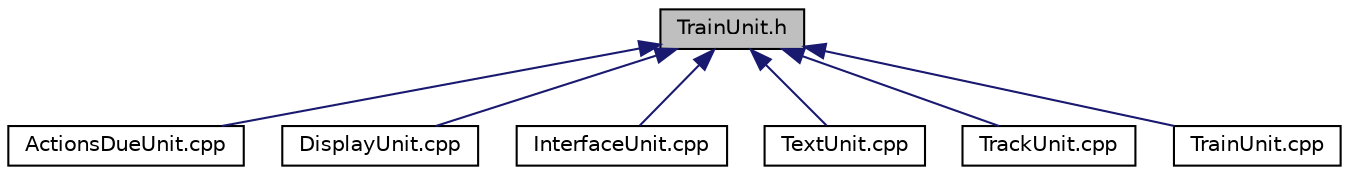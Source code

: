 digraph "TrainUnit.h"
{
 // INTERACTIVE_SVG=YES
 // LATEX_PDF_SIZE
  edge [fontname="Helvetica",fontsize="10",labelfontname="Helvetica",labelfontsize="10"];
  node [fontname="Helvetica",fontsize="10",shape=record];
  Node1 [label="TrainUnit.h",height=0.2,width=0.4,color="black", fillcolor="grey75", style="filled", fontcolor="black",tooltip=" "];
  Node1 -> Node2 [dir="back",color="midnightblue",fontsize="10",style="solid",fontname="Helvetica"];
  Node2 [label="ActionsDueUnit.cpp",height=0.2,width=0.4,color="black", fillcolor="white", style="filled",URL="$_actions_due_unit_8cpp.html",tooltip=" "];
  Node1 -> Node3 [dir="back",color="midnightblue",fontsize="10",style="solid",fontname="Helvetica"];
  Node3 [label="DisplayUnit.cpp",height=0.2,width=0.4,color="black", fillcolor="white", style="filled",URL="$_display_unit_8cpp.html",tooltip=" "];
  Node1 -> Node4 [dir="back",color="midnightblue",fontsize="10",style="solid",fontname="Helvetica"];
  Node4 [label="InterfaceUnit.cpp",height=0.2,width=0.4,color="black", fillcolor="white", style="filled",URL="$_interface_unit_8cpp.html",tooltip=" "];
  Node1 -> Node5 [dir="back",color="midnightblue",fontsize="10",style="solid",fontname="Helvetica"];
  Node5 [label="TextUnit.cpp",height=0.2,width=0.4,color="black", fillcolor="white", style="filled",URL="$_text_unit_8cpp.html",tooltip=" "];
  Node1 -> Node6 [dir="back",color="midnightblue",fontsize="10",style="solid",fontname="Helvetica"];
  Node6 [label="TrackUnit.cpp",height=0.2,width=0.4,color="black", fillcolor="white", style="filled",URL="$_track_unit_8cpp.html",tooltip=" "];
  Node1 -> Node7 [dir="back",color="midnightblue",fontsize="10",style="solid",fontname="Helvetica"];
  Node7 [label="TrainUnit.cpp",height=0.2,width=0.4,color="black", fillcolor="white", style="filled",URL="$_train_unit_8cpp.html",tooltip=" "];
}
